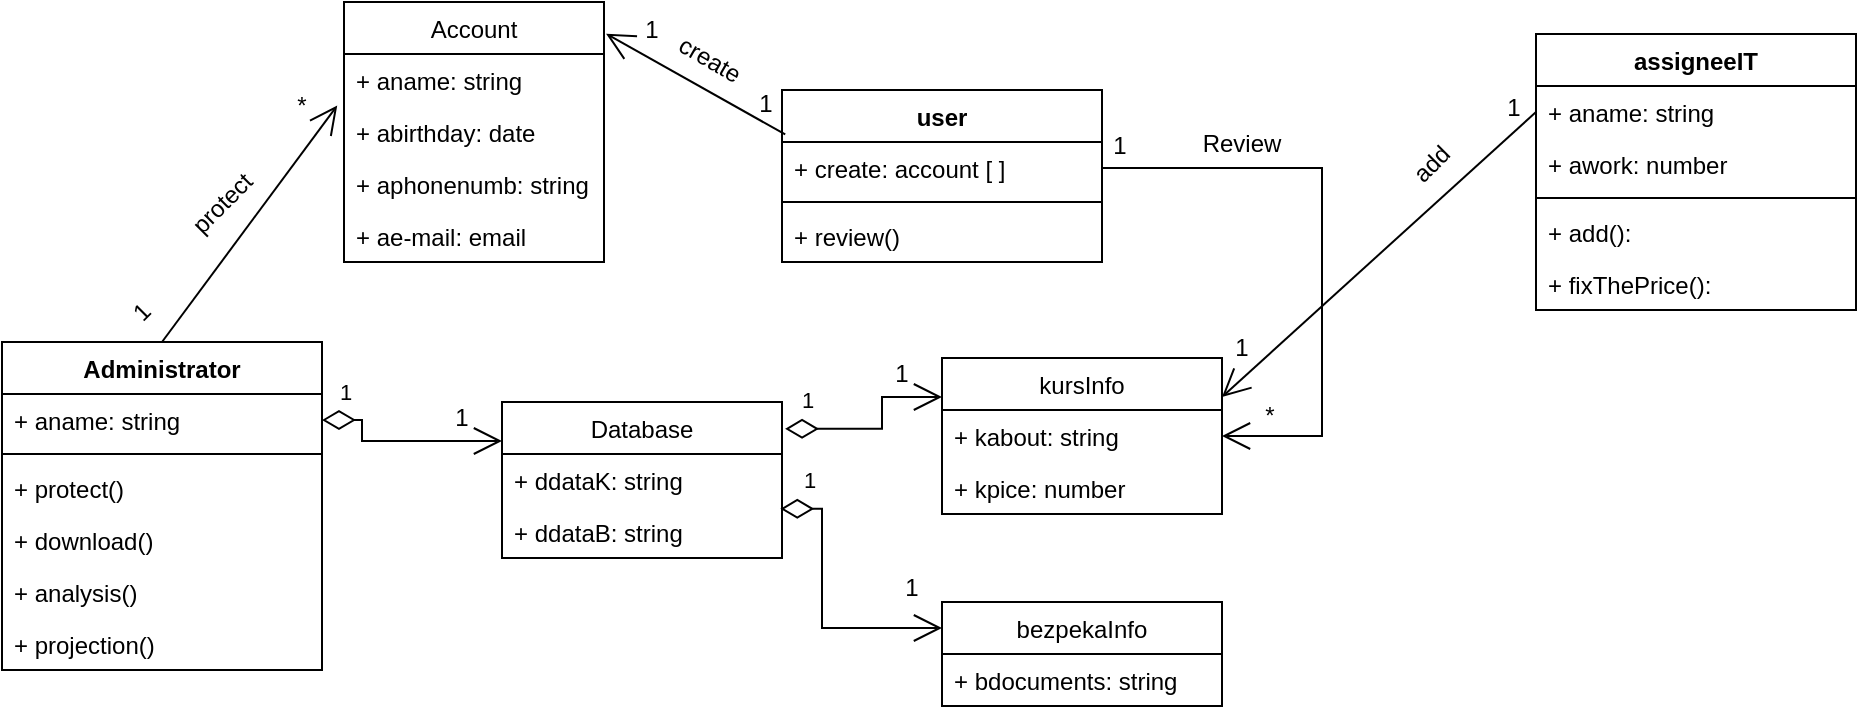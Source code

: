 <mxfile version="20.4.0" type="github"><diagram id="C5RBs43oDa-KdzZeNtuy" name="Page-1"><mxGraphModel dx="1278" dy="585" grid="1" gridSize="10" guides="1" tooltips="1" connect="1" arrows="1" fold="1" page="1" pageScale="1" pageWidth="827" pageHeight="1169" math="0" shadow="0"><root><mxCell id="WIyWlLk6GJQsqaUBKTNV-0"/><mxCell id="WIyWlLk6GJQsqaUBKTNV-1" parent="WIyWlLk6GJQsqaUBKTNV-0"/><mxCell id="MCYykhMXEJl_FCg7MhZ1-0" value="Administrator" style="swimlane;fontStyle=1;align=center;verticalAlign=top;childLayout=stackLayout;horizontal=1;startSize=26;horizontalStack=0;resizeParent=1;resizeParentMax=0;resizeLast=0;collapsible=1;marginBottom=0;" vertex="1" parent="WIyWlLk6GJQsqaUBKTNV-1"><mxGeometry x="60" y="400" width="160" height="164" as="geometry"/></mxCell><mxCell id="MCYykhMXEJl_FCg7MhZ1-1" value="+ aname: string" style="text;strokeColor=none;fillColor=none;align=left;verticalAlign=top;spacingLeft=4;spacingRight=4;overflow=hidden;rotatable=0;points=[[0,0.5],[1,0.5]];portConstraint=eastwest;" vertex="1" parent="MCYykhMXEJl_FCg7MhZ1-0"><mxGeometry y="26" width="160" height="26" as="geometry"/></mxCell><mxCell id="MCYykhMXEJl_FCg7MhZ1-2" value="" style="line;strokeWidth=1;fillColor=none;align=left;verticalAlign=middle;spacingTop=-1;spacingLeft=3;spacingRight=3;rotatable=0;labelPosition=right;points=[];portConstraint=eastwest;strokeColor=inherit;" vertex="1" parent="MCYykhMXEJl_FCg7MhZ1-0"><mxGeometry y="52" width="160" height="8" as="geometry"/></mxCell><mxCell id="MCYykhMXEJl_FCg7MhZ1-3" value="+ protect()" style="text;strokeColor=none;fillColor=none;align=left;verticalAlign=top;spacingLeft=4;spacingRight=4;overflow=hidden;rotatable=0;points=[[0,0.5],[1,0.5]];portConstraint=eastwest;" vertex="1" parent="MCYykhMXEJl_FCg7MhZ1-0"><mxGeometry y="60" width="160" height="26" as="geometry"/></mxCell><mxCell id="MCYykhMXEJl_FCg7MhZ1-59" value="+ download()" style="text;strokeColor=none;fillColor=none;align=left;verticalAlign=top;spacingLeft=4;spacingRight=4;overflow=hidden;rotatable=0;points=[[0,0.5],[1,0.5]];portConstraint=eastwest;" vertex="1" parent="MCYykhMXEJl_FCg7MhZ1-0"><mxGeometry y="86" width="160" height="26" as="geometry"/></mxCell><mxCell id="MCYykhMXEJl_FCg7MhZ1-62" value="+ analysis()" style="text;strokeColor=none;fillColor=none;align=left;verticalAlign=top;spacingLeft=4;spacingRight=4;overflow=hidden;rotatable=0;points=[[0,0.5],[1,0.5]];portConstraint=eastwest;" vertex="1" parent="MCYykhMXEJl_FCg7MhZ1-0"><mxGeometry y="112" width="160" height="26" as="geometry"/></mxCell><mxCell id="MCYykhMXEJl_FCg7MhZ1-63" value="+ projection()" style="text;strokeColor=none;fillColor=none;align=left;verticalAlign=top;spacingLeft=4;spacingRight=4;overflow=hidden;rotatable=0;points=[[0,0.5],[1,0.5]];portConstraint=eastwest;" vertex="1" parent="MCYykhMXEJl_FCg7MhZ1-0"><mxGeometry y="138" width="160" height="26" as="geometry"/></mxCell><mxCell id="MCYykhMXEJl_FCg7MhZ1-4" value="Account" style="swimlane;fontStyle=0;childLayout=stackLayout;horizontal=1;startSize=26;fillColor=none;horizontalStack=0;resizeParent=1;resizeParentMax=0;resizeLast=0;collapsible=1;marginBottom=0;" vertex="1" parent="WIyWlLk6GJQsqaUBKTNV-1"><mxGeometry x="231" y="230" width="130" height="130" as="geometry"><mxRectangle x="280" y="230" width="80" height="30" as="alternateBounds"/></mxGeometry></mxCell><mxCell id="MCYykhMXEJl_FCg7MhZ1-5" value="+ aname: string" style="text;strokeColor=none;fillColor=none;align=left;verticalAlign=top;spacingLeft=4;spacingRight=4;overflow=hidden;rotatable=0;points=[[0,0.5],[1,0.5]];portConstraint=eastwest;" vertex="1" parent="MCYykhMXEJl_FCg7MhZ1-4"><mxGeometry y="26" width="130" height="26" as="geometry"/></mxCell><mxCell id="MCYykhMXEJl_FCg7MhZ1-6" value="+ abirthday: date" style="text;strokeColor=none;fillColor=none;align=left;verticalAlign=top;spacingLeft=4;spacingRight=4;overflow=hidden;rotatable=0;points=[[0,0.5],[1,0.5]];portConstraint=eastwest;" vertex="1" parent="MCYykhMXEJl_FCg7MhZ1-4"><mxGeometry y="52" width="130" height="26" as="geometry"/></mxCell><mxCell id="MCYykhMXEJl_FCg7MhZ1-7" value="+ aphonenumb: string" style="text;strokeColor=none;fillColor=none;align=left;verticalAlign=top;spacingLeft=4;spacingRight=4;overflow=hidden;rotatable=0;points=[[0,0.5],[1,0.5]];portConstraint=eastwest;" vertex="1" parent="MCYykhMXEJl_FCg7MhZ1-4"><mxGeometry y="78" width="130" height="26" as="geometry"/></mxCell><mxCell id="MCYykhMXEJl_FCg7MhZ1-8" value="+ ae-mail: email" style="text;strokeColor=none;fillColor=none;align=left;verticalAlign=top;spacingLeft=4;spacingRight=4;overflow=hidden;rotatable=0;points=[[0,0.5],[1,0.5]];portConstraint=eastwest;" vertex="1" parent="MCYykhMXEJl_FCg7MhZ1-4"><mxGeometry y="104" width="130" height="26" as="geometry"/></mxCell><mxCell id="MCYykhMXEJl_FCg7MhZ1-9" value="user" style="swimlane;fontStyle=1;align=center;verticalAlign=top;childLayout=stackLayout;horizontal=1;startSize=26;horizontalStack=0;resizeParent=1;resizeParentMax=0;resizeLast=0;collapsible=1;marginBottom=0;" vertex="1" parent="WIyWlLk6GJQsqaUBKTNV-1"><mxGeometry x="450" y="274" width="160" height="86" as="geometry"/></mxCell><mxCell id="MCYykhMXEJl_FCg7MhZ1-10" value="+ create: account [ ]" style="text;strokeColor=none;fillColor=none;align=left;verticalAlign=top;spacingLeft=4;spacingRight=4;overflow=hidden;rotatable=0;points=[[0,0.5],[1,0.5]];portConstraint=eastwest;" vertex="1" parent="MCYykhMXEJl_FCg7MhZ1-9"><mxGeometry y="26" width="160" height="26" as="geometry"/></mxCell><mxCell id="MCYykhMXEJl_FCg7MhZ1-11" value="" style="line;strokeWidth=1;fillColor=none;align=left;verticalAlign=middle;spacingTop=-1;spacingLeft=3;spacingRight=3;rotatable=0;labelPosition=right;points=[];portConstraint=eastwest;strokeColor=inherit;" vertex="1" parent="MCYykhMXEJl_FCg7MhZ1-9"><mxGeometry y="52" width="160" height="8" as="geometry"/></mxCell><mxCell id="MCYykhMXEJl_FCg7MhZ1-12" value="+ review()" style="text;strokeColor=none;fillColor=none;align=left;verticalAlign=top;spacingLeft=4;spacingRight=4;overflow=hidden;rotatable=0;points=[[0,0.5],[1,0.5]];portConstraint=eastwest;" vertex="1" parent="MCYykhMXEJl_FCg7MhZ1-9"><mxGeometry y="60" width="160" height="26" as="geometry"/></mxCell><mxCell id="MCYykhMXEJl_FCg7MhZ1-13" value="Database" style="swimlane;fontStyle=0;childLayout=stackLayout;horizontal=1;startSize=26;fillColor=none;horizontalStack=0;resizeParent=1;resizeParentMax=0;resizeLast=0;collapsible=1;marginBottom=0;" vertex="1" parent="WIyWlLk6GJQsqaUBKTNV-1"><mxGeometry x="310" y="430" width="140" height="78" as="geometry"/></mxCell><mxCell id="MCYykhMXEJl_FCg7MhZ1-14" value="+ ddataK: string" style="text;strokeColor=none;fillColor=none;align=left;verticalAlign=top;spacingLeft=4;spacingRight=4;overflow=hidden;rotatable=0;points=[[0,0.5],[1,0.5]];portConstraint=eastwest;" vertex="1" parent="MCYykhMXEJl_FCg7MhZ1-13"><mxGeometry y="26" width="140" height="26" as="geometry"/></mxCell><mxCell id="MCYykhMXEJl_FCg7MhZ1-15" value="+ ddataB: string" style="text;strokeColor=none;fillColor=none;align=left;verticalAlign=top;spacingLeft=4;spacingRight=4;overflow=hidden;rotatable=0;points=[[0,0.5],[1,0.5]];portConstraint=eastwest;" vertex="1" parent="MCYykhMXEJl_FCg7MhZ1-13"><mxGeometry y="52" width="140" height="26" as="geometry"/></mxCell><mxCell id="MCYykhMXEJl_FCg7MhZ1-17" value="kursInfo" style="swimlane;fontStyle=0;childLayout=stackLayout;horizontal=1;startSize=26;fillColor=none;horizontalStack=0;resizeParent=1;resizeParentMax=0;resizeLast=0;collapsible=1;marginBottom=0;" vertex="1" parent="WIyWlLk6GJQsqaUBKTNV-1"><mxGeometry x="530" y="408" width="140" height="78" as="geometry"/></mxCell><mxCell id="MCYykhMXEJl_FCg7MhZ1-18" value="+ kabout: string" style="text;strokeColor=none;fillColor=none;align=left;verticalAlign=top;spacingLeft=4;spacingRight=4;overflow=hidden;rotatable=0;points=[[0,0.5],[1,0.5]];portConstraint=eastwest;" vertex="1" parent="MCYykhMXEJl_FCg7MhZ1-17"><mxGeometry y="26" width="140" height="26" as="geometry"/></mxCell><mxCell id="MCYykhMXEJl_FCg7MhZ1-19" value="+ kpice: number" style="text;strokeColor=none;fillColor=none;align=left;verticalAlign=top;spacingLeft=4;spacingRight=4;overflow=hidden;rotatable=0;points=[[0,0.5],[1,0.5]];portConstraint=eastwest;" vertex="1" parent="MCYykhMXEJl_FCg7MhZ1-17"><mxGeometry y="52" width="140" height="26" as="geometry"/></mxCell><mxCell id="MCYykhMXEJl_FCg7MhZ1-21" value="bezpekaInfo" style="swimlane;fontStyle=0;childLayout=stackLayout;horizontal=1;startSize=26;fillColor=none;horizontalStack=0;resizeParent=1;resizeParentMax=0;resizeLast=0;collapsible=1;marginBottom=0;" vertex="1" parent="WIyWlLk6GJQsqaUBKTNV-1"><mxGeometry x="530" y="530" width="140" height="52" as="geometry"/></mxCell><mxCell id="MCYykhMXEJl_FCg7MhZ1-22" value="+ bdocuments: string" style="text;strokeColor=none;fillColor=none;align=left;verticalAlign=top;spacingLeft=4;spacingRight=4;overflow=hidden;rotatable=0;points=[[0,0.5],[1,0.5]];portConstraint=eastwest;" vertex="1" parent="MCYykhMXEJl_FCg7MhZ1-21"><mxGeometry y="26" width="140" height="26" as="geometry"/></mxCell><mxCell id="MCYykhMXEJl_FCg7MhZ1-25" value="assigneeIT" style="swimlane;fontStyle=1;align=center;verticalAlign=top;childLayout=stackLayout;horizontal=1;startSize=26;horizontalStack=0;resizeParent=1;resizeParentMax=0;resizeLast=0;collapsible=1;marginBottom=0;" vertex="1" parent="WIyWlLk6GJQsqaUBKTNV-1"><mxGeometry x="827" y="246" width="160" height="138" as="geometry"/></mxCell><mxCell id="MCYykhMXEJl_FCg7MhZ1-29" value="+ aname: string" style="text;strokeColor=none;fillColor=none;align=left;verticalAlign=top;spacingLeft=4;spacingRight=4;overflow=hidden;rotatable=0;points=[[0,0.5],[1,0.5]];portConstraint=eastwest;" vertex="1" parent="MCYykhMXEJl_FCg7MhZ1-25"><mxGeometry y="26" width="160" height="26" as="geometry"/></mxCell><mxCell id="MCYykhMXEJl_FCg7MhZ1-26" value="+ awork: number" style="text;strokeColor=none;fillColor=none;align=left;verticalAlign=top;spacingLeft=4;spacingRight=4;overflow=hidden;rotatable=0;points=[[0,0.5],[1,0.5]];portConstraint=eastwest;" vertex="1" parent="MCYykhMXEJl_FCg7MhZ1-25"><mxGeometry y="52" width="160" height="26" as="geometry"/></mxCell><mxCell id="MCYykhMXEJl_FCg7MhZ1-27" value="" style="line;strokeWidth=1;fillColor=none;align=left;verticalAlign=middle;spacingTop=-1;spacingLeft=3;spacingRight=3;rotatable=0;labelPosition=right;points=[];portConstraint=eastwest;strokeColor=inherit;" vertex="1" parent="MCYykhMXEJl_FCg7MhZ1-25"><mxGeometry y="78" width="160" height="8" as="geometry"/></mxCell><mxCell id="MCYykhMXEJl_FCg7MhZ1-28" value="+ add():" style="text;strokeColor=none;fillColor=none;align=left;verticalAlign=top;spacingLeft=4;spacingRight=4;overflow=hidden;rotatable=0;points=[[0,0.5],[1,0.5]];portConstraint=eastwest;" vertex="1" parent="MCYykhMXEJl_FCg7MhZ1-25"><mxGeometry y="86" width="160" height="26" as="geometry"/></mxCell><mxCell id="MCYykhMXEJl_FCg7MhZ1-60" value="+ fixThePrice():" style="text;strokeColor=none;fillColor=none;align=left;verticalAlign=top;spacingLeft=4;spacingRight=4;overflow=hidden;rotatable=0;points=[[0,0.5],[1,0.5]];portConstraint=eastwest;" vertex="1" parent="MCYykhMXEJl_FCg7MhZ1-25"><mxGeometry y="112" width="160" height="26" as="geometry"/></mxCell><mxCell id="MCYykhMXEJl_FCg7MhZ1-30" value="" style="endArrow=open;endFill=1;endSize=12;html=1;rounded=0;entryX=-0.026;entryY=-0.008;entryDx=0;entryDy=0;entryPerimeter=0;exitX=0.5;exitY=0;exitDx=0;exitDy=0;" edge="1" parent="WIyWlLk6GJQsqaUBKTNV-1" source="MCYykhMXEJl_FCg7MhZ1-0" target="MCYykhMXEJl_FCg7MhZ1-6"><mxGeometry width="160" relative="1" as="geometry"><mxPoint x="113.132" y="360" as="sourcePoint"/><mxPoint x="209.16" y="284.642" as="targetPoint"/></mxGeometry></mxCell><mxCell id="MCYykhMXEJl_FCg7MhZ1-31" value="*" style="text;html=1;strokeColor=none;fillColor=none;align=center;verticalAlign=middle;whiteSpace=wrap;rounded=0;" vertex="1" parent="WIyWlLk6GJQsqaUBKTNV-1"><mxGeometry x="180" y="267" width="60" height="30" as="geometry"/></mxCell><mxCell id="MCYykhMXEJl_FCg7MhZ1-32" value="1" style="text;html=1;strokeColor=none;fillColor=none;align=center;verticalAlign=middle;whiteSpace=wrap;rounded=0;rotation=-45;" vertex="1" parent="WIyWlLk6GJQsqaUBKTNV-1"><mxGeometry x="100" y="370" width="60" height="30" as="geometry"/></mxCell><mxCell id="MCYykhMXEJl_FCg7MhZ1-33" value="protect" style="text;html=1;align=center;verticalAlign=middle;resizable=0;points=[];autosize=1;strokeColor=none;fillColor=none;rotation=-45;" vertex="1" parent="WIyWlLk6GJQsqaUBKTNV-1"><mxGeometry x="140" y="316" width="60" height="30" as="geometry"/></mxCell><mxCell id="MCYykhMXEJl_FCg7MhZ1-35" value="1" style="text;html=1;strokeColor=none;fillColor=none;align=center;verticalAlign=middle;whiteSpace=wrap;rounded=0;rotation=0;" vertex="1" parent="WIyWlLk6GJQsqaUBKTNV-1"><mxGeometry x="270" y="426" width="40" height="24" as="geometry"/></mxCell><mxCell id="MCYykhMXEJl_FCg7MhZ1-36" value="1" style="endArrow=open;html=1;endSize=12;startArrow=diamondThin;startSize=14;startFill=0;edgeStyle=orthogonalEdgeStyle;align=left;verticalAlign=bottom;rounded=0;exitX=1;exitY=0.5;exitDx=0;exitDy=0;entryX=0;entryY=0.25;entryDx=0;entryDy=0;" edge="1" parent="WIyWlLk6GJQsqaUBKTNV-1" source="MCYykhMXEJl_FCg7MhZ1-1" target="MCYykhMXEJl_FCg7MhZ1-13"><mxGeometry x="-0.859" y="5" relative="1" as="geometry"><mxPoint x="240" y="430" as="sourcePoint"/><mxPoint x="400" y="568" as="targetPoint"/><Array as="points"><mxPoint x="240" y="439"/><mxPoint x="240" y="450"/></Array><mxPoint as="offset"/></mxGeometry></mxCell><mxCell id="MCYykhMXEJl_FCg7MhZ1-37" value="1" style="text;html=1;strokeColor=none;fillColor=none;align=center;verticalAlign=middle;whiteSpace=wrap;rounded=0;rotation=0;" vertex="1" parent="WIyWlLk6GJQsqaUBKTNV-1"><mxGeometry x="500" y="508" width="30" height="30" as="geometry"/></mxCell><mxCell id="MCYykhMXEJl_FCg7MhZ1-38" value="1" style="endArrow=open;html=1;endSize=12;startArrow=diamondThin;startSize=14;startFill=0;edgeStyle=orthogonalEdgeStyle;align=left;verticalAlign=bottom;rounded=0;exitX=0.994;exitY=0.054;exitDx=0;exitDy=0;entryX=0;entryY=0.25;entryDx=0;entryDy=0;exitPerimeter=0;" edge="1" parent="WIyWlLk6GJQsqaUBKTNV-1" source="MCYykhMXEJl_FCg7MhZ1-15" target="MCYykhMXEJl_FCg7MhZ1-21"><mxGeometry x="-0.859" y="5" relative="1" as="geometry"><mxPoint x="470" y="486" as="sourcePoint"/><mxPoint x="630" y="624" as="targetPoint"/><Array as="points"><mxPoint x="470" y="483"/><mxPoint x="470" y="543"/></Array><mxPoint as="offset"/></mxGeometry></mxCell><mxCell id="MCYykhMXEJl_FCg7MhZ1-39" value="1" style="text;html=1;strokeColor=none;fillColor=none;align=center;verticalAlign=middle;whiteSpace=wrap;rounded=0;rotation=0;" vertex="1" parent="WIyWlLk6GJQsqaUBKTNV-1"><mxGeometry x="495" y="401" width="30" height="30" as="geometry"/></mxCell><mxCell id="MCYykhMXEJl_FCg7MhZ1-40" value="1" style="endArrow=open;html=1;endSize=12;startArrow=diamondThin;startSize=14;startFill=0;edgeStyle=orthogonalEdgeStyle;align=left;verticalAlign=bottom;rounded=0;exitX=1.011;exitY=0.172;exitDx=0;exitDy=0;entryX=0;entryY=0.25;entryDx=0;entryDy=0;exitPerimeter=0;" edge="1" parent="WIyWlLk6GJQsqaUBKTNV-1" source="MCYykhMXEJl_FCg7MhZ1-13" target="MCYykhMXEJl_FCg7MhZ1-17"><mxGeometry x="-0.859" y="5" relative="1" as="geometry"><mxPoint x="550" y="360" as="sourcePoint"/><mxPoint x="710" y="498" as="targetPoint"/><Array as="points"><mxPoint x="500" y="443"/><mxPoint x="500" y="428"/></Array><mxPoint as="offset"/></mxGeometry></mxCell><mxCell id="MCYykhMXEJl_FCg7MhZ1-41" value="" style="endArrow=open;endFill=1;endSize=12;html=1;rounded=0;exitX=0;exitY=0.5;exitDx=0;exitDy=0;entryX=1;entryY=0.25;entryDx=0;entryDy=0;" edge="1" parent="WIyWlLk6GJQsqaUBKTNV-1" source="MCYykhMXEJl_FCg7MhZ1-29" target="MCYykhMXEJl_FCg7MhZ1-17"><mxGeometry width="160" relative="1" as="geometry"><mxPoint x="667" y="350" as="sourcePoint"/><mxPoint x="827" y="350" as="targetPoint"/></mxGeometry></mxCell><mxCell id="MCYykhMXEJl_FCg7MhZ1-42" value="1" style="text;html=1;strokeColor=none;fillColor=none;align=center;verticalAlign=middle;whiteSpace=wrap;rounded=0;" vertex="1" parent="WIyWlLk6GJQsqaUBKTNV-1"><mxGeometry x="801" y="273" width="30" height="20" as="geometry"/></mxCell><mxCell id="MCYykhMXEJl_FCg7MhZ1-43" value="1" style="text;html=1;strokeColor=none;fillColor=none;align=center;verticalAlign=middle;whiteSpace=wrap;rounded=0;" vertex="1" parent="WIyWlLk6GJQsqaUBKTNV-1"><mxGeometry x="665" y="393" width="30" height="20" as="geometry"/></mxCell><mxCell id="MCYykhMXEJl_FCg7MhZ1-44" value="" style="endArrow=open;endFill=1;endSize=12;html=1;rounded=0;exitX=0.01;exitY=-0.146;exitDx=0;exitDy=0;exitPerimeter=0;entryX=1.008;entryY=0.122;entryDx=0;entryDy=0;entryPerimeter=0;" edge="1" parent="WIyWlLk6GJQsqaUBKTNV-1" source="MCYykhMXEJl_FCg7MhZ1-10" target="MCYykhMXEJl_FCg7MhZ1-4"><mxGeometry width="160" relative="1" as="geometry"><mxPoint x="550" y="210" as="sourcePoint"/><mxPoint x="710" y="210" as="targetPoint"/></mxGeometry></mxCell><mxCell id="MCYykhMXEJl_FCg7MhZ1-45" value="" style="endArrow=open;endFill=1;endSize=12;html=1;rounded=0;exitX=1;exitY=0.5;exitDx=0;exitDy=0;entryX=1;entryY=0.5;entryDx=0;entryDy=0;" edge="1" parent="WIyWlLk6GJQsqaUBKTNV-1" source="MCYykhMXEJl_FCg7MhZ1-10" target="MCYykhMXEJl_FCg7MhZ1-18"><mxGeometry width="160" relative="1" as="geometry"><mxPoint x="640" y="310" as="sourcePoint"/><mxPoint x="800" y="310" as="targetPoint"/><Array as="points"><mxPoint x="720" y="313"/><mxPoint x="720" y="447"/></Array></mxGeometry></mxCell><mxCell id="MCYykhMXEJl_FCg7MhZ1-47" value="1" style="text;html=1;strokeColor=none;fillColor=none;align=center;verticalAlign=middle;whiteSpace=wrap;rounded=0;" vertex="1" parent="WIyWlLk6GJQsqaUBKTNV-1"><mxGeometry x="604" y="292" width="30" height="20" as="geometry"/></mxCell><mxCell id="MCYykhMXEJl_FCg7MhZ1-48" value="*" style="text;html=1;strokeColor=none;fillColor=none;align=center;verticalAlign=middle;whiteSpace=wrap;rounded=0;" vertex="1" parent="WIyWlLk6GJQsqaUBKTNV-1"><mxGeometry x="679" y="427" width="30" height="20" as="geometry"/></mxCell><mxCell id="MCYykhMXEJl_FCg7MhZ1-52" value="1" style="text;html=1;strokeColor=none;fillColor=none;align=center;verticalAlign=middle;whiteSpace=wrap;rounded=0;" vertex="1" parent="WIyWlLk6GJQsqaUBKTNV-1"><mxGeometry x="427" y="271" width="30" height="20" as="geometry"/></mxCell><mxCell id="MCYykhMXEJl_FCg7MhZ1-53" value="1" style="text;html=1;strokeColor=none;fillColor=none;align=center;verticalAlign=middle;whiteSpace=wrap;rounded=0;" vertex="1" parent="WIyWlLk6GJQsqaUBKTNV-1"><mxGeometry x="370" y="234" width="30" height="20" as="geometry"/></mxCell><mxCell id="MCYykhMXEJl_FCg7MhZ1-54" value="Review" style="text;html=1;strokeColor=none;fillColor=none;align=center;verticalAlign=middle;whiteSpace=wrap;rounded=0;" vertex="1" parent="WIyWlLk6GJQsqaUBKTNV-1"><mxGeometry x="650" y="286" width="60" height="30" as="geometry"/></mxCell><mxCell id="MCYykhMXEJl_FCg7MhZ1-55" value="add" style="text;html=1;strokeColor=none;fillColor=none;align=center;verticalAlign=middle;whiteSpace=wrap;rounded=0;rotation=-45;" vertex="1" parent="WIyWlLk6GJQsqaUBKTNV-1"><mxGeometry x="745" y="296" width="60" height="30" as="geometry"/></mxCell><mxCell id="MCYykhMXEJl_FCg7MhZ1-56" value="create" style="text;html=1;strokeColor=none;fillColor=none;align=center;verticalAlign=middle;whiteSpace=wrap;rounded=0;rotation=30;" vertex="1" parent="WIyWlLk6GJQsqaUBKTNV-1"><mxGeometry x="384" y="244" width="60" height="30" as="geometry"/></mxCell></root></mxGraphModel></diagram></mxfile>